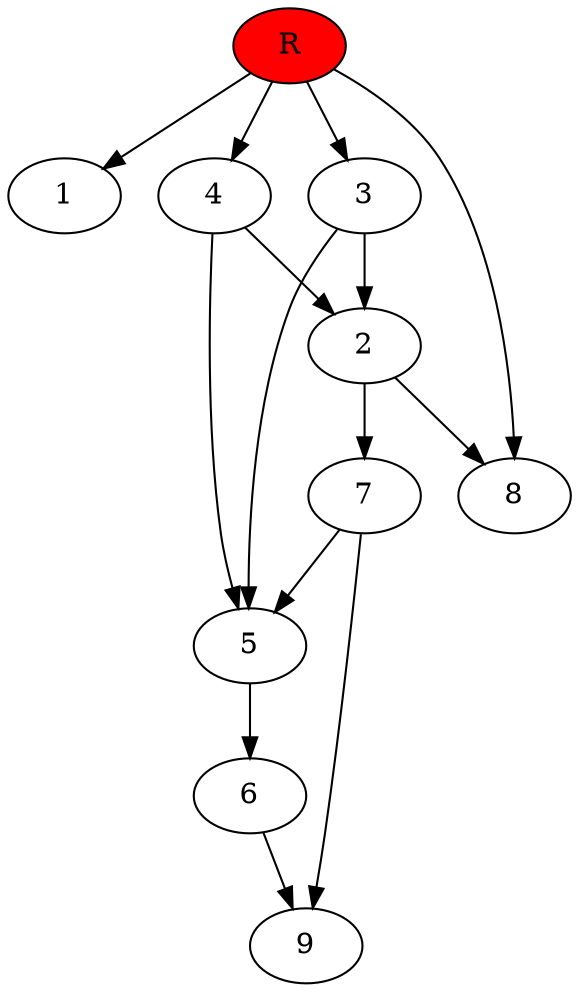 digraph prb1787 {
	1
	2
	3
	4
	5
	6
	7
	8
	R [fillcolor="#ff0000" style=filled]
	2 -> 7
	2 -> 8
	3 -> 2
	3 -> 5
	4 -> 2
	4 -> 5
	5 -> 6
	6 -> 9
	7 -> 5
	7 -> 9
	R -> 1
	R -> 3
	R -> 4
	R -> 8
}
